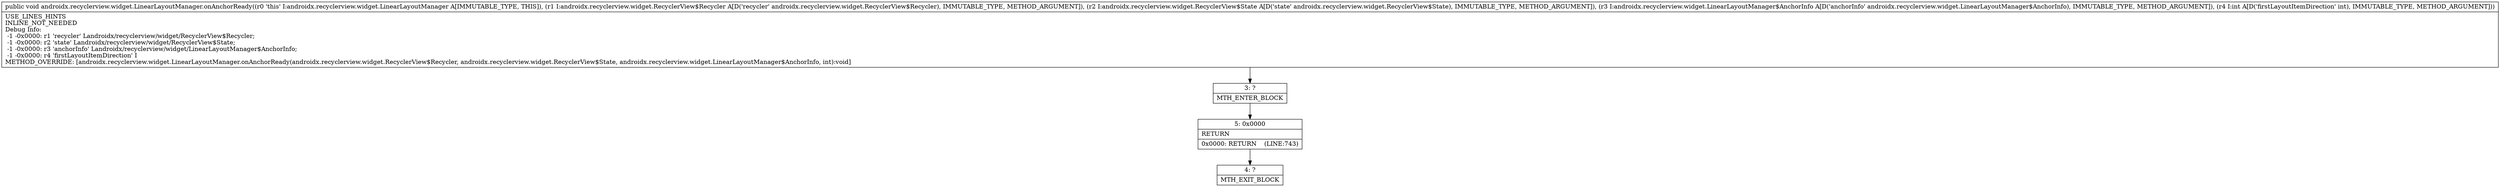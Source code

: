 digraph "CFG forandroidx.recyclerview.widget.LinearLayoutManager.onAnchorReady(Landroidx\/recyclerview\/widget\/RecyclerView$Recycler;Landroidx\/recyclerview\/widget\/RecyclerView$State;Landroidx\/recyclerview\/widget\/LinearLayoutManager$AnchorInfo;I)V" {
Node_3 [shape=record,label="{3\:\ ?|MTH_ENTER_BLOCK\l}"];
Node_5 [shape=record,label="{5\:\ 0x0000|RETURN\l|0x0000: RETURN    (LINE:743)\l}"];
Node_4 [shape=record,label="{4\:\ ?|MTH_EXIT_BLOCK\l}"];
MethodNode[shape=record,label="{public void androidx.recyclerview.widget.LinearLayoutManager.onAnchorReady((r0 'this' I:androidx.recyclerview.widget.LinearLayoutManager A[IMMUTABLE_TYPE, THIS]), (r1 I:androidx.recyclerview.widget.RecyclerView$Recycler A[D('recycler' androidx.recyclerview.widget.RecyclerView$Recycler), IMMUTABLE_TYPE, METHOD_ARGUMENT]), (r2 I:androidx.recyclerview.widget.RecyclerView$State A[D('state' androidx.recyclerview.widget.RecyclerView$State), IMMUTABLE_TYPE, METHOD_ARGUMENT]), (r3 I:androidx.recyclerview.widget.LinearLayoutManager$AnchorInfo A[D('anchorInfo' androidx.recyclerview.widget.LinearLayoutManager$AnchorInfo), IMMUTABLE_TYPE, METHOD_ARGUMENT]), (r4 I:int A[D('firstLayoutItemDirection' int), IMMUTABLE_TYPE, METHOD_ARGUMENT]))  | USE_LINES_HINTS\lINLINE_NOT_NEEDED\lDebug Info:\l  \-1 \-0x0000: r1 'recycler' Landroidx\/recyclerview\/widget\/RecyclerView$Recycler;\l  \-1 \-0x0000: r2 'state' Landroidx\/recyclerview\/widget\/RecyclerView$State;\l  \-1 \-0x0000: r3 'anchorInfo' Landroidx\/recyclerview\/widget\/LinearLayoutManager$AnchorInfo;\l  \-1 \-0x0000: r4 'firstLayoutItemDirection' I\lMETHOD_OVERRIDE: [androidx.recyclerview.widget.LinearLayoutManager.onAnchorReady(androidx.recyclerview.widget.RecyclerView$Recycler, androidx.recyclerview.widget.RecyclerView$State, androidx.recyclerview.widget.LinearLayoutManager$AnchorInfo, int):void]\l}"];
MethodNode -> Node_3;Node_3 -> Node_5;
Node_5 -> Node_4;
}

